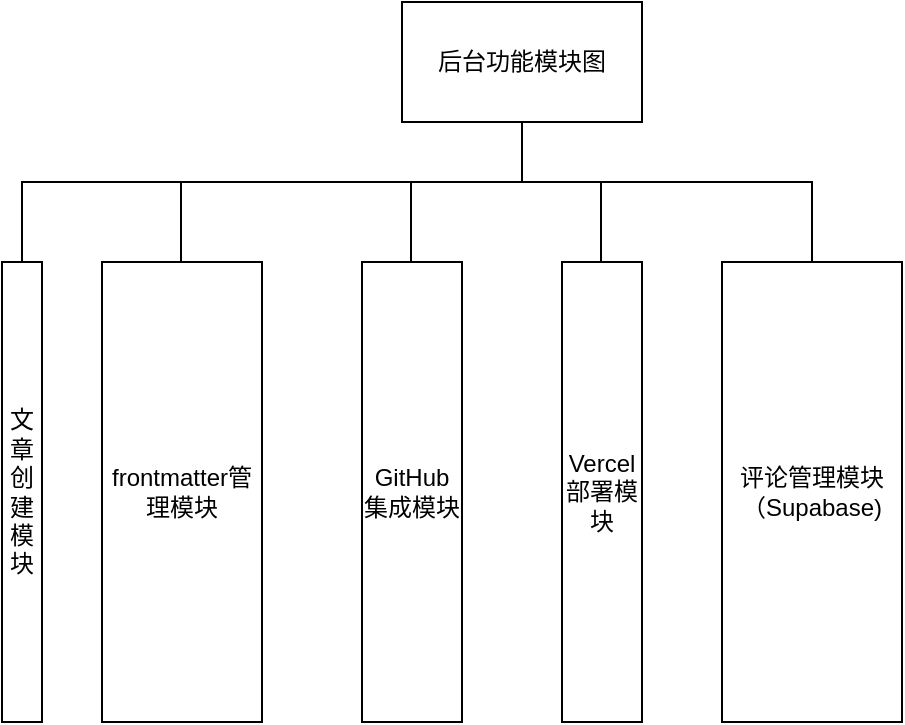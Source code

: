 <mxfile version="21.1.7" type="github">
  <diagram name="Page-1" id="e60w7cUGu-xm93WS6Yf5">
    <mxGraphModel dx="761" dy="358" grid="1" gridSize="10" guides="1" tooltips="1" connect="1" arrows="1" fold="1" page="1" pageScale="1" pageWidth="850" pageHeight="1100" math="0" shadow="0">
      <root>
        <mxCell id="0" />
        <mxCell id="1" parent="0" />
        <mxCell id="ICJV7x3mpMSKL9TvoM0y-1" value="后台功能模块图" style="rounded=0;whiteSpace=wrap;html=1;" vertex="1" parent="1">
          <mxGeometry x="330" y="170" width="120" height="60" as="geometry" />
        </mxCell>
        <mxCell id="ICJV7x3mpMSKL9TvoM0y-2" value="文章创建模块" style="rounded=0;whiteSpace=wrap;html=1;" vertex="1" parent="1">
          <mxGeometry x="130" y="300" width="20" height="230" as="geometry" />
        </mxCell>
        <mxCell id="ICJV7x3mpMSKL9TvoM0y-3" value="frontmatter管理模块" style="rounded=0;whiteSpace=wrap;html=1;" vertex="1" parent="1">
          <mxGeometry x="180" y="300" width="80" height="230" as="geometry" />
        </mxCell>
        <mxCell id="ICJV7x3mpMSKL9TvoM0y-4" value="GitHub集成模块" style="rounded=0;whiteSpace=wrap;html=1;" vertex="1" parent="1">
          <mxGeometry x="310" y="300" width="50" height="230" as="geometry" />
        </mxCell>
        <mxCell id="ICJV7x3mpMSKL9TvoM0y-5" value="Vercel部署模块" style="rounded=0;whiteSpace=wrap;html=1;" vertex="1" parent="1">
          <mxGeometry x="410" y="300" width="40" height="230" as="geometry" />
        </mxCell>
        <mxCell id="ICJV7x3mpMSKL9TvoM0y-6" value="评论管理模块（Supabase)" style="rounded=0;whiteSpace=wrap;html=1;" vertex="1" parent="1">
          <mxGeometry x="490" y="300" width="90" height="230" as="geometry" />
        </mxCell>
        <mxCell id="ICJV7x3mpMSKL9TvoM0y-7" value="" style="endArrow=none;html=1;rounded=0;entryX=0.5;entryY=1;entryDx=0;entryDy=0;exitX=0.5;exitY=0;exitDx=0;exitDy=0;" edge="1" parent="1" source="ICJV7x3mpMSKL9TvoM0y-2" target="ICJV7x3mpMSKL9TvoM0y-1">
          <mxGeometry width="50" height="50" relative="1" as="geometry">
            <mxPoint x="50" y="360" as="sourcePoint" />
            <mxPoint x="50" y="300" as="targetPoint" />
            <Array as="points">
              <mxPoint x="140" y="260" />
              <mxPoint x="390" y="260" />
            </Array>
          </mxGeometry>
        </mxCell>
        <mxCell id="ICJV7x3mpMSKL9TvoM0y-8" value="" style="endArrow=none;html=1;rounded=0;exitX=0.5;exitY=0;exitDx=0;exitDy=0;" edge="1" parent="1" source="ICJV7x3mpMSKL9TvoM0y-6">
          <mxGeometry width="50" height="50" relative="1" as="geometry">
            <mxPoint x="340" y="280" as="sourcePoint" />
            <mxPoint x="390" y="230" as="targetPoint" />
            <Array as="points">
              <mxPoint x="535" y="260" />
              <mxPoint x="390" y="260" />
            </Array>
          </mxGeometry>
        </mxCell>
        <mxCell id="ICJV7x3mpMSKL9TvoM0y-9" value="" style="endArrow=none;html=1;rounded=0;" edge="1" parent="1">
          <mxGeometry width="50" height="50" relative="1" as="geometry">
            <mxPoint x="219.5" y="300" as="sourcePoint" />
            <mxPoint x="219.5" y="260" as="targetPoint" />
          </mxGeometry>
        </mxCell>
        <mxCell id="ICJV7x3mpMSKL9TvoM0y-11" value="" style="endArrow=none;html=1;rounded=0;" edge="1" parent="1">
          <mxGeometry width="50" height="50" relative="1" as="geometry">
            <mxPoint x="334.5" y="300" as="sourcePoint" />
            <mxPoint x="334.5" y="260" as="targetPoint" />
          </mxGeometry>
        </mxCell>
        <mxCell id="ICJV7x3mpMSKL9TvoM0y-12" value="" style="endArrow=none;html=1;rounded=0;" edge="1" parent="1">
          <mxGeometry width="50" height="50" relative="1" as="geometry">
            <mxPoint x="429.5" y="300" as="sourcePoint" />
            <mxPoint x="429.5" y="260" as="targetPoint" />
          </mxGeometry>
        </mxCell>
      </root>
    </mxGraphModel>
  </diagram>
</mxfile>

